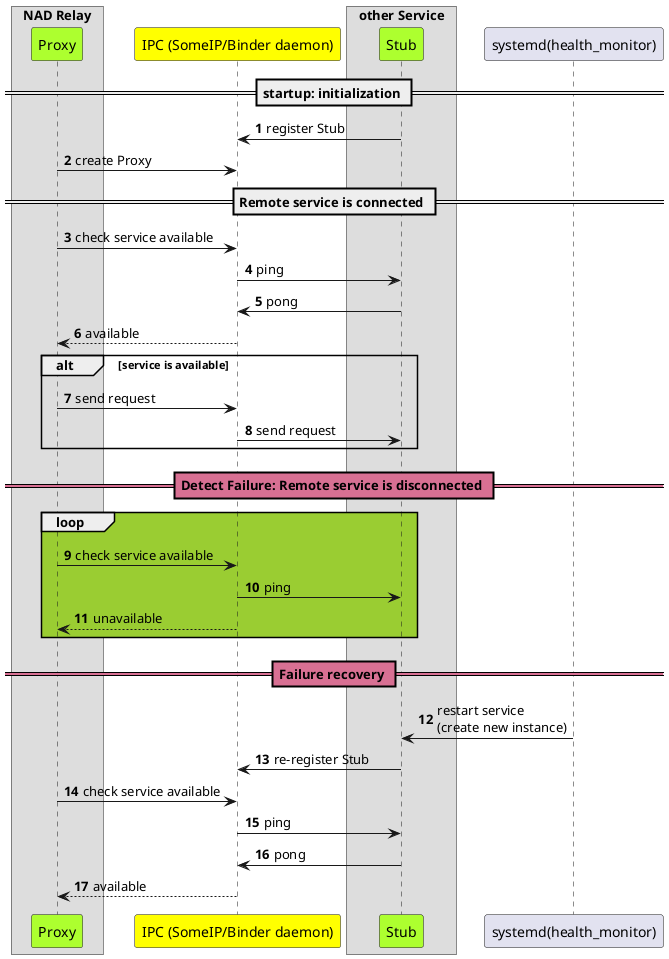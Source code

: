 
' as is

@startuml
!pragma teoz true
autonumber
'autoactivate on

Box "NAD Relay" 
participant "Proxy" as prox #GreenYellow
end box

participant "IPC (SomeIP/Binder daemon)" as bin #Yellow

Box "other Service" 
participant "Stub" as stub #GreenYellow
end box

participant "systemd(health_monitor)" as syst 
== startup: initialization ==
stub -> bin: register Stub

prox -> bin: create Proxy

== Remote service is connected ==
prox -> bin: check service available

bin -> stub: ping
stub -> bin: pong
bin --> prox: available

alt service is available
prox -> bin: send request
bin -> stub: send request

end 

skinparam SequenceDividerBackgroundColor #PaleVioletRed
 == Detect Failure: Remote service is disconnected == 

loop #YellowGreen 
prox -> bin: check service available
bin -> stub: ping
bin --> prox: unavailable

end loop

== Failure recovery ==
syst -> stub: restart service \n(create new instance)
stub -> bin: re-register Stub

prox -> bin: check service available

bin -> stub: ping
stub -> bin: pong
bin --> prox: available
@enduml


' to be1

@startuml
!pragma teoz true
autonumber
'autoactivate on

Box "NAD Relay" 
participant "Proxy" as prox #GreenYellow
end box

participant "IPC (SomeIP/Binder) daemon" as bin #Yellow

Box "other Service" 
participant "Stub" as stub #GreenYellow
end box

participant "systemd(health_monitor)" as syst 

== startup: initialization ==
stub -> bin: register Stub
prox -> bin: create Proxy

prox -[#Red]> bin: register service availability 


== Remote service is connected ==


bin -> stub: ping
stub -> bin: pong
bin -[#Red]>> prox: on Available
prox -> bin: send request
bin -> stub: send request


skinparam SequenceDividerBackgroundColor #PaleVioletRed
 == Detect Failure: Remote service is disconnected == 

bin -> stub: ping
bin -[#Red]>> prox: on Unavailable
prox -> prox: hold request

== Failure recovery ==
syst -> stub: restart service \n(create new instance)
stub -> bin: re-register Stub
bin -> stub: ping
stub -> bin: pong


bin -[#Red]>> prox: on available
prox -> bin: send request
bin -> stub: send request


@enduml


' detail via binder

@startuml
!pragma teoz true
autonumber
' autoactivate on

Box "NAD Relay"
participant "Proxy" as prox #GreenYellow
end box

Box "Binder"
participant "Binder driver" as dri
participant "Service Manager" as man
end box 

Box "other Service(NAD)"
participant "Stub" as stub #GreenYellow
end box

== startup: initialization ==
stub -> dri: register Stub 
dri -> man: register Stub


prox -> dri: create Proxy
dri -> man: get service


prox -[#Red]> dri: register service availability 
dri -[#Red]> man: register service availability
man -[#Red]> man: store client registration

== service stub is down ==
note over stub
stub is down
end note

dri ->> man: on binder die
man -[#Red]> man: check client registration
man -[#Red]>> dri: service is unavailable
dri -[#Red]>> prox: service is unavailable

note over prox
hold request
end note

== service stub is up ==
note over stub
stub is up
end note

stub -> dri: re-register Stub
dri -> man: re-register Stub

man -[#Red]> man: check client registration
man -[#Red]>> dri: service is available
dri -[#Red]>> prox: service is available
prox -> dri: re-create proxy
dri -> man: get service

== send request ==
prox -> dri: send request
dri -> stub: send request
@enduml